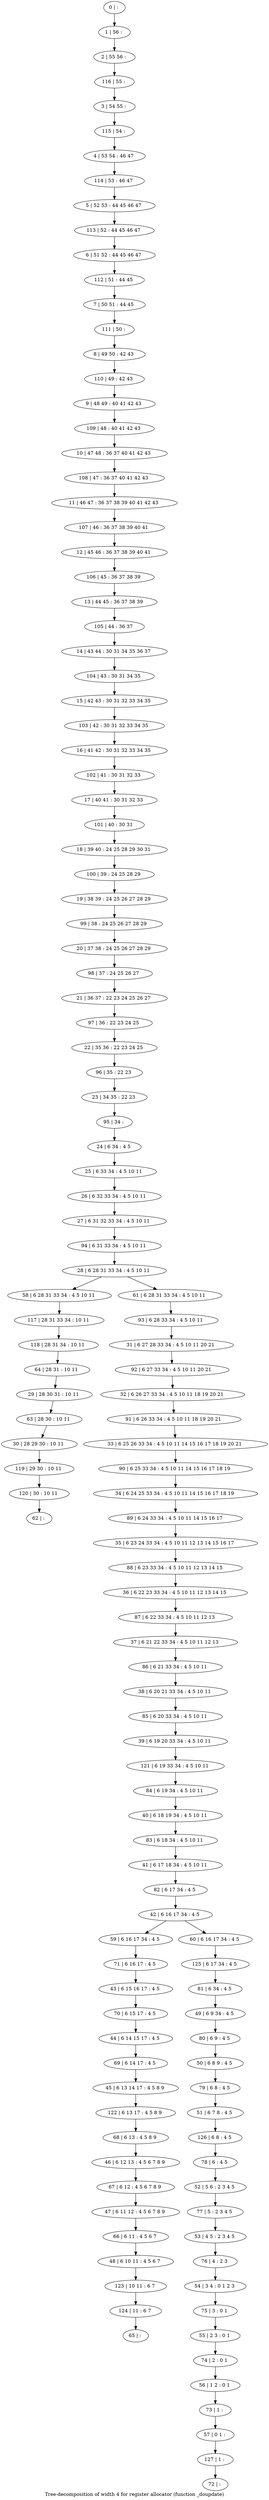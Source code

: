 digraph G {
graph [label="Tree-decomposition of width 4 for register allocator (function _doupdate)"]
0[label="0 | : "];
1[label="1 | 56 : "];
2[label="2 | 55 56 : "];
3[label="3 | 54 55 : "];
4[label="4 | 53 54 : 46 47 "];
5[label="5 | 52 53 : 44 45 46 47 "];
6[label="6 | 51 52 : 44 45 46 47 "];
7[label="7 | 50 51 : 44 45 "];
8[label="8 | 49 50 : 42 43 "];
9[label="9 | 48 49 : 40 41 42 43 "];
10[label="10 | 47 48 : 36 37 40 41 42 43 "];
11[label="11 | 46 47 : 36 37 38 39 40 41 42 43 "];
12[label="12 | 45 46 : 36 37 38 39 40 41 "];
13[label="13 | 44 45 : 36 37 38 39 "];
14[label="14 | 43 44 : 30 31 34 35 36 37 "];
15[label="15 | 42 43 : 30 31 32 33 34 35 "];
16[label="16 | 41 42 : 30 31 32 33 34 35 "];
17[label="17 | 40 41 : 30 31 32 33 "];
18[label="18 | 39 40 : 24 25 28 29 30 31 "];
19[label="19 | 38 39 : 24 25 26 27 28 29 "];
20[label="20 | 37 38 : 24 25 26 27 28 29 "];
21[label="21 | 36 37 : 22 23 24 25 26 27 "];
22[label="22 | 35 36 : 22 23 24 25 "];
23[label="23 | 34 35 : 22 23 "];
24[label="24 | 6 34 : 4 5 "];
25[label="25 | 6 33 34 : 4 5 10 11 "];
26[label="26 | 6 32 33 34 : 4 5 10 11 "];
27[label="27 | 6 31 32 33 34 : 4 5 10 11 "];
28[label="28 | 6 28 31 33 34 : 4 5 10 11 "];
29[label="29 | 28 30 31 : 10 11 "];
30[label="30 | 28 29 30 : 10 11 "];
31[label="31 | 6 27 28 33 34 : 4 5 10 11 20 21 "];
32[label="32 | 6 26 27 33 34 : 4 5 10 11 18 19 20 21 "];
33[label="33 | 6 25 26 33 34 : 4 5 10 11 14 15 16 17 18 19 20 21 "];
34[label="34 | 6 24 25 33 34 : 4 5 10 11 14 15 16 17 18 19 "];
35[label="35 | 6 23 24 33 34 : 4 5 10 11 12 13 14 15 16 17 "];
36[label="36 | 6 22 23 33 34 : 4 5 10 11 12 13 14 15 "];
37[label="37 | 6 21 22 33 34 : 4 5 10 11 12 13 "];
38[label="38 | 6 20 21 33 34 : 4 5 10 11 "];
39[label="39 | 6 19 20 33 34 : 4 5 10 11 "];
40[label="40 | 6 18 19 34 : 4 5 10 11 "];
41[label="41 | 6 17 18 34 : 4 5 10 11 "];
42[label="42 | 6 16 17 34 : 4 5 "];
43[label="43 | 6 15 16 17 : 4 5 "];
44[label="44 | 6 14 15 17 : 4 5 "];
45[label="45 | 6 13 14 17 : 4 5 8 9 "];
46[label="46 | 6 12 13 : 4 5 6 7 8 9 "];
47[label="47 | 6 11 12 : 4 5 6 7 8 9 "];
48[label="48 | 6 10 11 : 4 5 6 7 "];
49[label="49 | 6 9 34 : 4 5 "];
50[label="50 | 6 8 9 : 4 5 "];
51[label="51 | 6 7 8 : 4 5 "];
52[label="52 | 5 6 : 2 3 4 5 "];
53[label="53 | 4 5 : 2 3 4 5 "];
54[label="54 | 3 4 : 0 1 2 3 "];
55[label="55 | 2 3 : 0 1 "];
56[label="56 | 1 2 : 0 1 "];
57[label="57 | 0 1 : "];
58[label="58 | 6 28 31 33 34 : 4 5 10 11 "];
59[label="59 | 6 16 17 34 : 4 5 "];
60[label="60 | 6 16 17 34 : 4 5 "];
61[label="61 | 6 28 31 33 34 : 4 5 10 11 "];
62[label="62 | : "];
63[label="63 | 28 30 : 10 11 "];
64[label="64 | 28 31 : 10 11 "];
65[label="65 | : "];
66[label="66 | 6 11 : 4 5 6 7 "];
67[label="67 | 6 12 : 4 5 6 7 8 9 "];
68[label="68 | 6 13 : 4 5 8 9 "];
69[label="69 | 6 14 17 : 4 5 "];
70[label="70 | 6 15 17 : 4 5 "];
71[label="71 | 6 16 17 : 4 5 "];
72[label="72 | : "];
73[label="73 | 1 : "];
74[label="74 | 2 : 0 1 "];
75[label="75 | 3 : 0 1 "];
76[label="76 | 4 : 2 3 "];
77[label="77 | 5 : 2 3 4 5 "];
78[label="78 | 6 : 4 5 "];
79[label="79 | 6 8 : 4 5 "];
80[label="80 | 6 9 : 4 5 "];
81[label="81 | 6 34 : 4 5 "];
82[label="82 | 6 17 34 : 4 5 "];
83[label="83 | 6 18 34 : 4 5 10 11 "];
84[label="84 | 6 19 34 : 4 5 10 11 "];
85[label="85 | 6 20 33 34 : 4 5 10 11 "];
86[label="86 | 6 21 33 34 : 4 5 10 11 "];
87[label="87 | 6 22 33 34 : 4 5 10 11 12 13 "];
88[label="88 | 6 23 33 34 : 4 5 10 11 12 13 14 15 "];
89[label="89 | 6 24 33 34 : 4 5 10 11 14 15 16 17 "];
90[label="90 | 6 25 33 34 : 4 5 10 11 14 15 16 17 18 19 "];
91[label="91 | 6 26 33 34 : 4 5 10 11 18 19 20 21 "];
92[label="92 | 6 27 33 34 : 4 5 10 11 20 21 "];
93[label="93 | 6 28 33 34 : 4 5 10 11 "];
94[label="94 | 6 31 33 34 : 4 5 10 11 "];
95[label="95 | 34 : "];
96[label="96 | 35 : 22 23 "];
97[label="97 | 36 : 22 23 24 25 "];
98[label="98 | 37 : 24 25 26 27 "];
99[label="99 | 38 : 24 25 26 27 28 29 "];
100[label="100 | 39 : 24 25 28 29 "];
101[label="101 | 40 : 30 31 "];
102[label="102 | 41 : 30 31 32 33 "];
103[label="103 | 42 : 30 31 32 33 34 35 "];
104[label="104 | 43 : 30 31 34 35 "];
105[label="105 | 44 : 36 37 "];
106[label="106 | 45 : 36 37 38 39 "];
107[label="107 | 46 : 36 37 38 39 40 41 "];
108[label="108 | 47 : 36 37 40 41 42 43 "];
109[label="109 | 48 : 40 41 42 43 "];
110[label="110 | 49 : 42 43 "];
111[label="111 | 50 : "];
112[label="112 | 51 : 44 45 "];
113[label="113 | 52 : 44 45 46 47 "];
114[label="114 | 53 : 46 47 "];
115[label="115 | 54 : "];
116[label="116 | 55 : "];
117[label="117 | 28 31 33 34 : 10 11 "];
118[label="118 | 28 31 34 : 10 11 "];
119[label="119 | 29 30 : 10 11 "];
120[label="120 | 30 : 10 11 "];
121[label="121 | 6 19 33 34 : 4 5 10 11 "];
122[label="122 | 6 13 17 : 4 5 8 9 "];
123[label="123 | 10 11 : 6 7 "];
124[label="124 | 11 : 6 7 "];
125[label="125 | 6 17 34 : 4 5 "];
126[label="126 | 6 8 : 4 5 "];
127[label="127 | 1 : "];
0->1 ;
1->2 ;
24->25 ;
25->26 ;
26->27 ;
28->58 ;
42->59 ;
42->60 ;
28->61 ;
63->30 ;
29->63 ;
64->29 ;
66->48 ;
47->66 ;
67->47 ;
46->67 ;
68->46 ;
69->45 ;
44->69 ;
70->44 ;
43->70 ;
71->43 ;
59->71 ;
73->57 ;
56->73 ;
74->56 ;
55->74 ;
75->55 ;
54->75 ;
76->54 ;
53->76 ;
77->53 ;
52->77 ;
78->52 ;
79->51 ;
50->79 ;
80->50 ;
49->80 ;
81->49 ;
82->42 ;
41->82 ;
83->41 ;
40->83 ;
84->40 ;
85->39 ;
38->85 ;
86->38 ;
37->86 ;
87->37 ;
36->87 ;
88->36 ;
35->88 ;
89->35 ;
34->89 ;
90->34 ;
33->90 ;
91->33 ;
32->91 ;
92->32 ;
31->92 ;
93->31 ;
61->93 ;
94->28 ;
27->94 ;
95->24 ;
23->95 ;
96->23 ;
22->96 ;
97->22 ;
21->97 ;
98->21 ;
20->98 ;
99->20 ;
19->99 ;
100->19 ;
18->100 ;
101->18 ;
17->101 ;
102->17 ;
16->102 ;
103->16 ;
15->103 ;
104->15 ;
14->104 ;
105->14 ;
13->105 ;
106->13 ;
12->106 ;
107->12 ;
11->107 ;
108->11 ;
10->108 ;
109->10 ;
9->109 ;
110->9 ;
8->110 ;
111->8 ;
7->111 ;
112->7 ;
6->112 ;
113->6 ;
5->113 ;
114->5 ;
4->114 ;
115->4 ;
3->115 ;
116->3 ;
2->116 ;
58->117 ;
118->64 ;
117->118 ;
30->119 ;
120->62 ;
119->120 ;
121->84 ;
39->121 ;
122->68 ;
45->122 ;
48->123 ;
124->65 ;
123->124 ;
125->81 ;
60->125 ;
126->78 ;
51->126 ;
127->72 ;
57->127 ;
}
